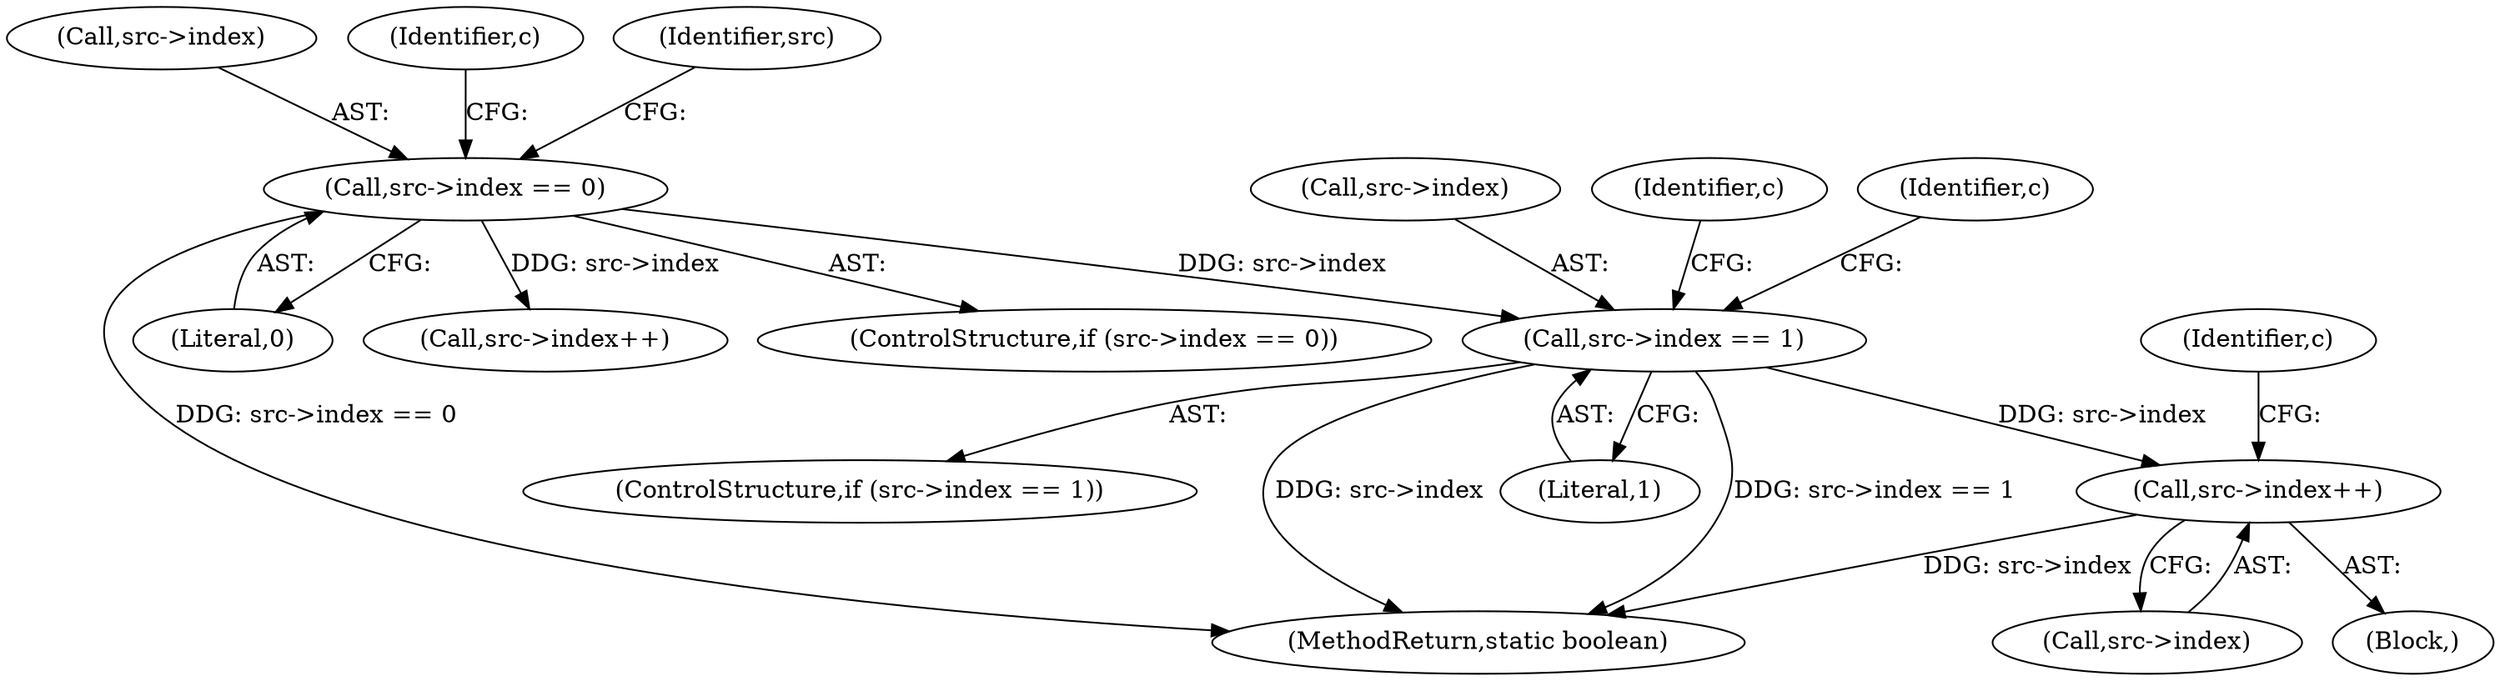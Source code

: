 digraph "0_poppler_fc071d800cb4329a3ccf898d7bf16b4db7323ad8_2@pointer" {
"1000138" [label="(Call,src->index == 1)"];
"1000119" [label="(Call,src->index == 0)"];
"1000147" [label="(Call,src->index++)"];
"1000128" [label="(Call,src->index++)"];
"1000142" [label="(Literal,1)"];
"1000148" [label="(Call,src->index)"];
"1000139" [label="(Call,src->index)"];
"1000138" [label="(Call,src->index == 1)"];
"1000120" [label="(Call,src->index)"];
"1000118" [label="(ControlStructure,if (src->index == 0))"];
"1000153" [label="(Identifier,c)"];
"1000123" [label="(Literal,0)"];
"1000143" [label="(Block,)"];
"1000147" [label="(Call,src->index++)"];
"1000126" [label="(Identifier,c)"];
"1000137" [label="(ControlStructure,if (src->index == 1))"];
"1000157" [label="(Identifier,c)"];
"1000187" [label="(MethodReturn,static boolean)"];
"1000140" [label="(Identifier,src)"];
"1000119" [label="(Call,src->index == 0)"];
"1000145" [label="(Identifier,c)"];
"1000138" -> "1000137"  [label="AST: "];
"1000138" -> "1000142"  [label="CFG: "];
"1000139" -> "1000138"  [label="AST: "];
"1000142" -> "1000138"  [label="AST: "];
"1000145" -> "1000138"  [label="CFG: "];
"1000153" -> "1000138"  [label="CFG: "];
"1000138" -> "1000187"  [label="DDG: src->index"];
"1000138" -> "1000187"  [label="DDG: src->index == 1"];
"1000119" -> "1000138"  [label="DDG: src->index"];
"1000138" -> "1000147"  [label="DDG: src->index"];
"1000119" -> "1000118"  [label="AST: "];
"1000119" -> "1000123"  [label="CFG: "];
"1000120" -> "1000119"  [label="AST: "];
"1000123" -> "1000119"  [label="AST: "];
"1000126" -> "1000119"  [label="CFG: "];
"1000140" -> "1000119"  [label="CFG: "];
"1000119" -> "1000187"  [label="DDG: src->index == 0"];
"1000119" -> "1000128"  [label="DDG: src->index"];
"1000147" -> "1000143"  [label="AST: "];
"1000147" -> "1000148"  [label="CFG: "];
"1000148" -> "1000147"  [label="AST: "];
"1000157" -> "1000147"  [label="CFG: "];
"1000147" -> "1000187"  [label="DDG: src->index"];
}
